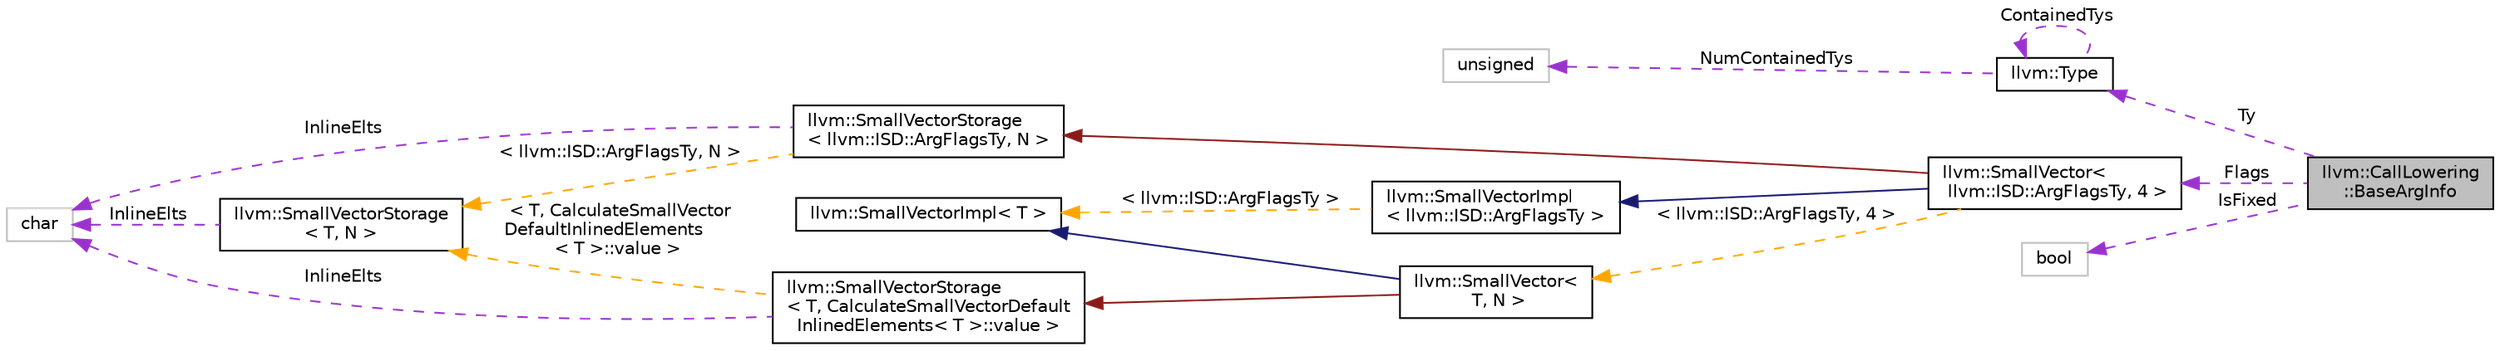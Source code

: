 digraph "llvm::CallLowering::BaseArgInfo"
{
 // LATEX_PDF_SIZE
  bgcolor="transparent";
  edge [fontname="Helvetica",fontsize="10",labelfontname="Helvetica",labelfontsize="10"];
  node [fontname="Helvetica",fontsize="10",shape=record];
  rankdir="LR";
  Node1 [label="llvm::CallLowering\l::BaseArgInfo",height=0.2,width=0.4,color="black", fillcolor="grey75", style="filled", fontcolor="black",tooltip=" "];
  Node2 -> Node1 [dir="back",color="darkorchid3",fontsize="10",style="dashed",label=" Ty" ,fontname="Helvetica"];
  Node2 [label="llvm::Type",height=0.2,width=0.4,color="black",URL="$classllvm_1_1Type.html",tooltip="The instances of the Type class are immutable: once they are created, they are never changed."];
  Node2 -> Node2 [dir="back",color="darkorchid3",fontsize="10",style="dashed",label=" ContainedTys" ,fontname="Helvetica"];
  Node3 -> Node2 [dir="back",color="darkorchid3",fontsize="10",style="dashed",label=" NumContainedTys" ,fontname="Helvetica"];
  Node3 [label="unsigned",height=0.2,width=0.4,color="grey75",tooltip=" "];
  Node4 -> Node1 [dir="back",color="darkorchid3",fontsize="10",style="dashed",label=" Flags" ,fontname="Helvetica"];
  Node4 [label="llvm::SmallVector\<\l llvm::ISD::ArgFlagsTy, 4 \>",height=0.2,width=0.4,color="black",URL="$classllvm_1_1SmallVector.html",tooltip=" "];
  Node5 -> Node4 [dir="back",color="midnightblue",fontsize="10",style="solid",fontname="Helvetica"];
  Node5 [label="llvm::SmallVectorImpl\l\< llvm::ISD::ArgFlagsTy \>",height=0.2,width=0.4,color="black",URL="$classllvm_1_1SmallVectorImpl.html",tooltip=" "];
  Node6 -> Node5 [dir="back",color="orange",fontsize="10",style="dashed",label=" \< llvm::ISD::ArgFlagsTy \>" ,fontname="Helvetica"];
  Node6 [label="llvm::SmallVectorImpl\< T \>",height=0.2,width=0.4,color="black",URL="$classllvm_1_1SmallVectorImpl.html",tooltip="This class consists of common code factored out of the SmallVector class to reduce code duplication b..."];
  Node7 -> Node4 [dir="back",color="firebrick4",fontsize="10",style="solid",fontname="Helvetica"];
  Node7 [label="llvm::SmallVectorStorage\l\< llvm::ISD::ArgFlagsTy, N \>",height=0.2,width=0.4,color="black",URL="$structllvm_1_1SmallVectorStorage.html",tooltip=" "];
  Node8 -> Node7 [dir="back",color="darkorchid3",fontsize="10",style="dashed",label=" InlineElts" ,fontname="Helvetica"];
  Node8 [label="char",height=0.2,width=0.4,color="grey75",tooltip=" "];
  Node9 -> Node7 [dir="back",color="orange",fontsize="10",style="dashed",label=" \< llvm::ISD::ArgFlagsTy, N \>" ,fontname="Helvetica"];
  Node9 [label="llvm::SmallVectorStorage\l\< T, N \>",height=0.2,width=0.4,color="black",URL="$structllvm_1_1SmallVectorStorage.html",tooltip="Storage for the SmallVector elements."];
  Node8 -> Node9 [dir="back",color="darkorchid3",fontsize="10",style="dashed",label=" InlineElts" ,fontname="Helvetica"];
  Node10 -> Node4 [dir="back",color="orange",fontsize="10",style="dashed",label=" \< llvm::ISD::ArgFlagsTy, 4 \>" ,fontname="Helvetica"];
  Node10 [label="llvm::SmallVector\<\l T, N \>",height=0.2,width=0.4,color="black",URL="$classllvm_1_1SmallVector.html",tooltip="This is a 'vector' (really, a variable-sized array), optimized for the case when the array is small."];
  Node6 -> Node10 [dir="back",color="midnightblue",fontsize="10",style="solid",fontname="Helvetica"];
  Node11 -> Node10 [dir="back",color="firebrick4",fontsize="10",style="solid",fontname="Helvetica"];
  Node11 [label="llvm::SmallVectorStorage\l\< T, CalculateSmallVectorDefault\lInlinedElements\< T \>::value \>",height=0.2,width=0.4,color="black",URL="$structllvm_1_1SmallVectorStorage.html",tooltip=" "];
  Node8 -> Node11 [dir="back",color="darkorchid3",fontsize="10",style="dashed",label=" InlineElts" ,fontname="Helvetica"];
  Node9 -> Node11 [dir="back",color="orange",fontsize="10",style="dashed",label=" \< T, CalculateSmallVector\lDefaultInlinedElements\l\< T \>::value \>" ,fontname="Helvetica"];
  Node12 -> Node1 [dir="back",color="darkorchid3",fontsize="10",style="dashed",label=" IsFixed" ,fontname="Helvetica"];
  Node12 [label="bool",height=0.2,width=0.4,color="grey75",tooltip=" "];
}
